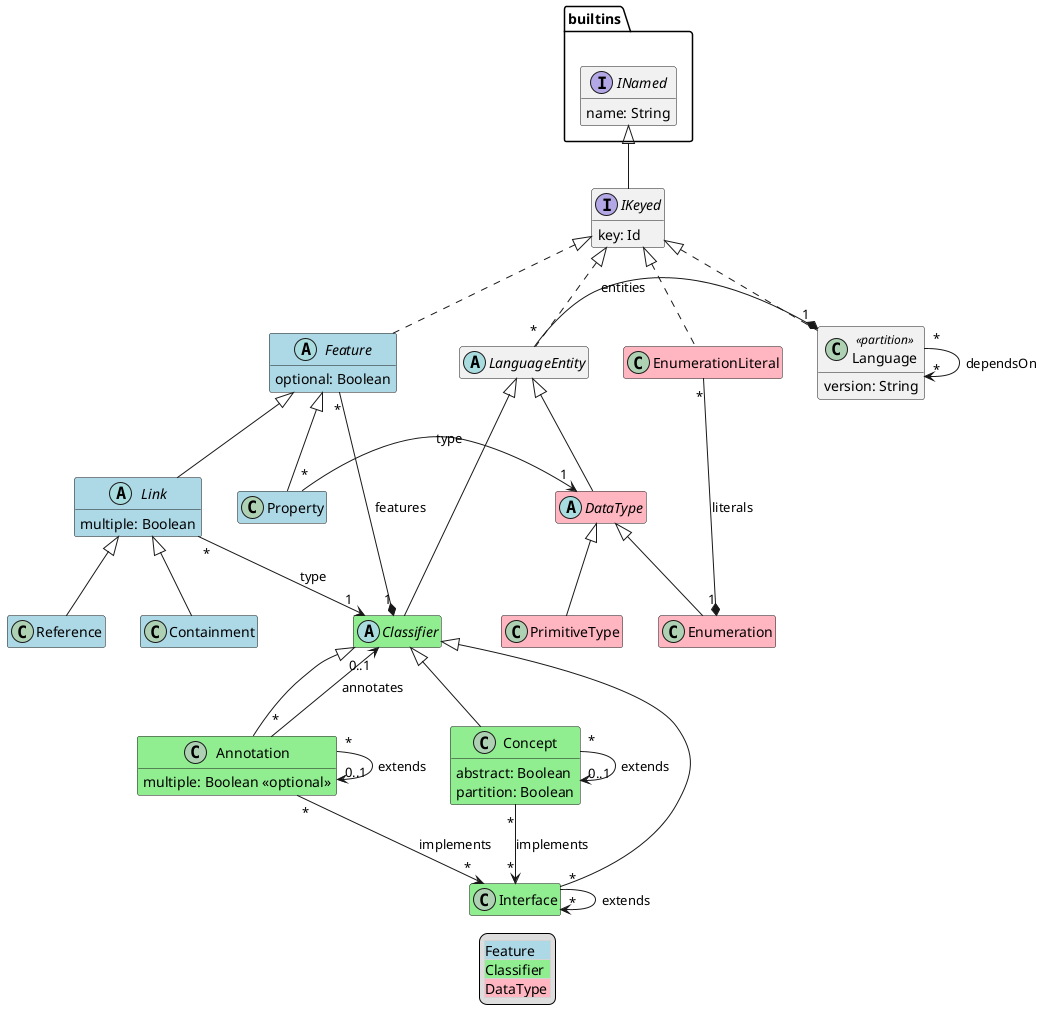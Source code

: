 @startuml
hide empty members

package builtins {
  interface builtins.INamed {
    name: String
  }
}

class Annotation #LightGreen extends Classifier {
  multiple: Boolean <<optional>>
}

class Concept #LightGreen extends Classifier {
  abstract: Boolean
  partition: Boolean
}

class Interface #LightGreen extends Classifier

class Containment #LightBlue extends Link

abstract class DataType #LightPink extends LanguageEntity

class Enumeration #LightPink extends DataType

class EnumerationLiteral #LightPink implements IKeyed

abstract class Feature #LightBlue implements IKeyed {
  optional: Boolean
}

abstract class Classifier #LightGreen extends LanguageEntity

abstract class Link #LightBlue extends Feature {
  multiple: Boolean
}

class Language <<partition>> implements IKeyed {
  version: String
}

abstract class LanguageEntity implements IKeyed

interface IKeyed extends builtins.INamed {
  key: Id
}

class PrimitiveType #LightPink extends DataType

class Property #LightBlue extends Feature

class Reference #LightBlue extends Link

' relations:

Annotation "*" --> "0..1" Classifier: annotates
Annotation "*" --> "0..1" Annotation: extends
Annotation "*" --> "*" Interface: implements

Concept "*" --> "0..1" Concept: extends
Concept "*" --> "*" Interface: implements

Interface "*" --> "*" Interface: extends

EnumerationLiteral "*" -* "1" Enumeration : literals

Feature "*" -* "1" Classifier: features

Link "*" --> "1" Classifier: type

Language "*" --> "*" Language: dependsOn
LanguageEntity "*" -* "1" Language: entities

Property "*" -> "1" DataType: type

legend
  <#LightGray,#LightGray>| <#LightBlue>Feature |
  | <#LightGreen>Classifier |
  | <#LightPink>DataType |
end legend
@enduml
